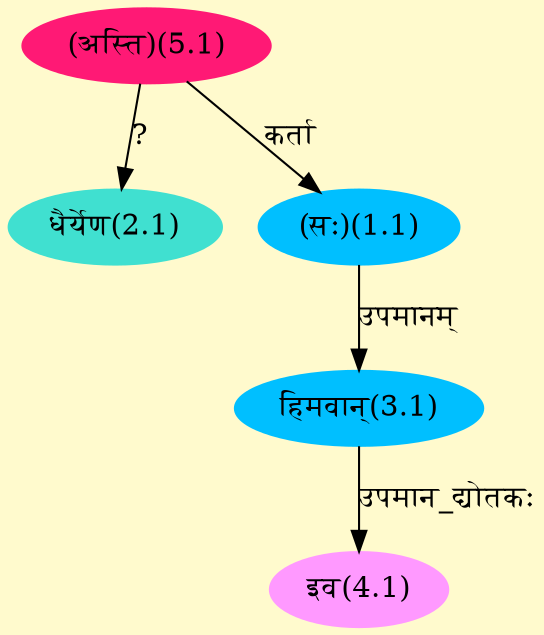 digraph G{
rankdir=BT;
 compound=true;
 bgcolor="lemonchiffon1";
Node1_1 [style=filled, color="#00BFFF" label = "(सः)(1.1)"]
Node5_1 [style=filled, color="#FF1975" label = "(अस्ति)(5.1)"]
Node2_1 [style=filled, color="#40E0D0" label = "धैर्येण(2.1)"]
Node3_1 [style=filled, color="#00BFFF" label = "हिमवान्(3.1)"]
Node4_1 [style=filled, color="#FF99FF" label = "इव(4.1)"]
/* Start of Relations section */

Node1_1 -> Node5_1 [  label="कर्ता"  dir="back" ]
Node2_1 -> Node5_1 [  label="?"  dir="back" ]
Node3_1 -> Node1_1 [  label="उपमानम्"  dir="back" ]
Node4_1 -> Node3_1 [  label="उपमान_द्योतकः"  dir="back" ]
}

